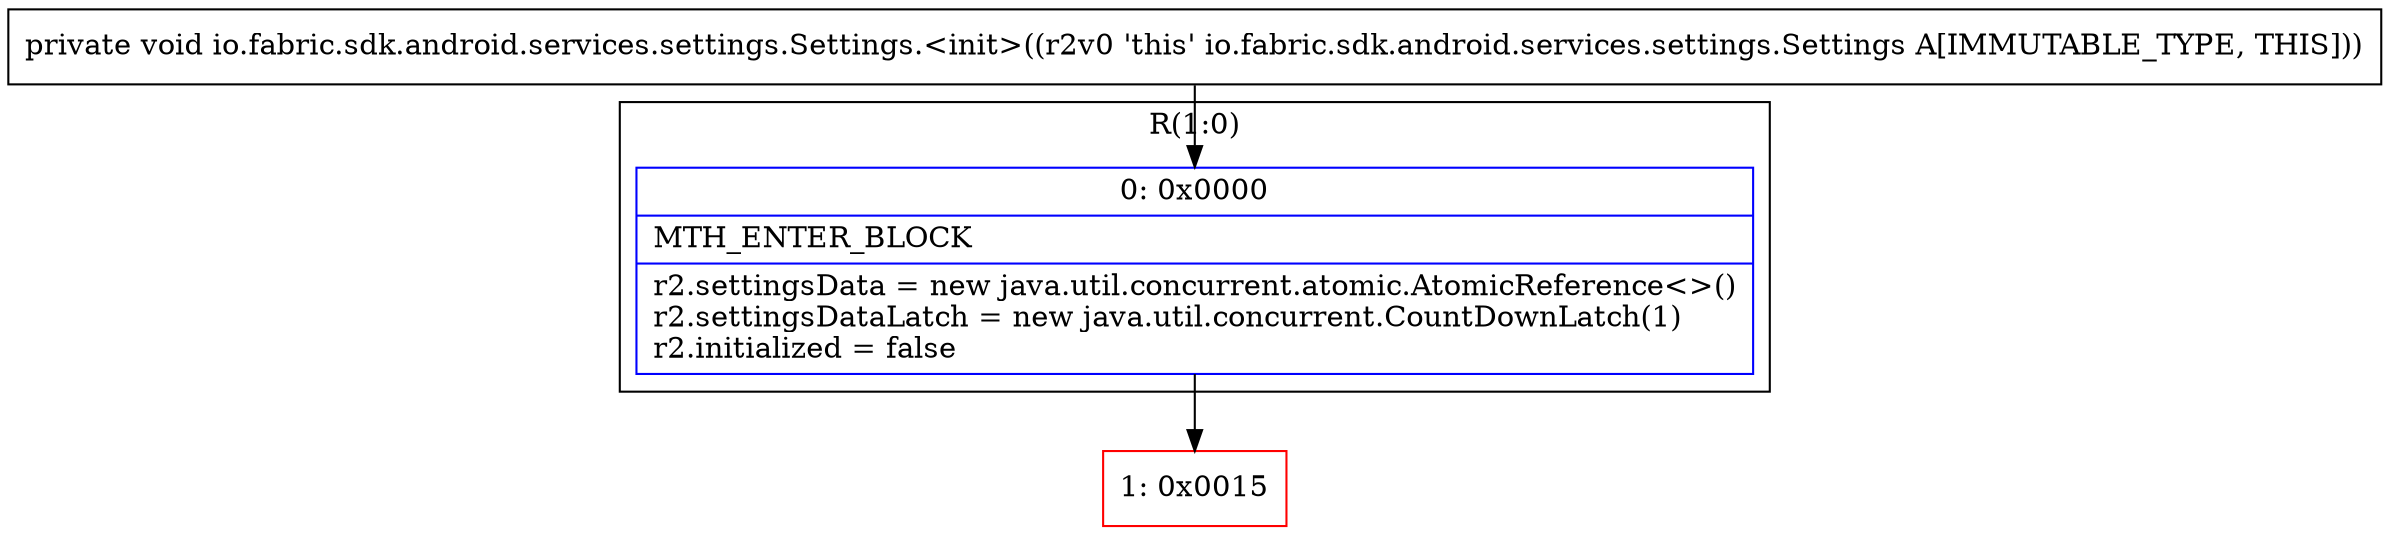 digraph "CFG forio.fabric.sdk.android.services.settings.Settings.\<init\>()V" {
subgraph cluster_Region_1951846831 {
label = "R(1:0)";
node [shape=record,color=blue];
Node_0 [shape=record,label="{0\:\ 0x0000|MTH_ENTER_BLOCK\l|r2.settingsData = new java.util.concurrent.atomic.AtomicReference\<\>()\lr2.settingsDataLatch = new java.util.concurrent.CountDownLatch(1)\lr2.initialized = false\l}"];
}
Node_1 [shape=record,color=red,label="{1\:\ 0x0015}"];
MethodNode[shape=record,label="{private void io.fabric.sdk.android.services.settings.Settings.\<init\>((r2v0 'this' io.fabric.sdk.android.services.settings.Settings A[IMMUTABLE_TYPE, THIS])) }"];
MethodNode -> Node_0;
Node_0 -> Node_1;
}

